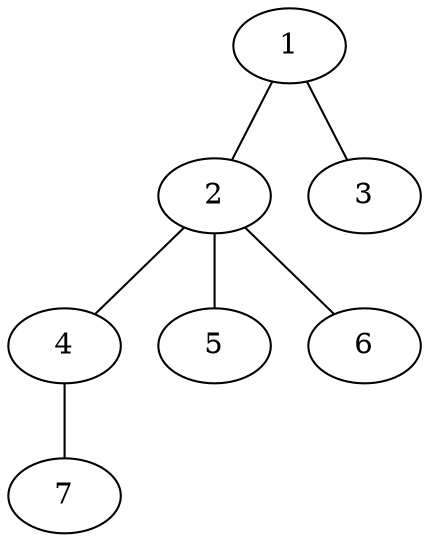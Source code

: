 graph molecule_3421 {
	1	 [chem=C];
	2	 [chem=C];
	1 -- 2	 [valence=1];
	3	 [chem=N];
	1 -- 3	 [valence=3];
	4	 [chem=O];
	2 -- 4	 [valence=1];
	5	 [chem=H];
	2 -- 5	 [valence=1];
	6	 [chem=H];
	2 -- 6	 [valence=1];
	7	 [chem=H];
	4 -- 7	 [valence=1];
}
